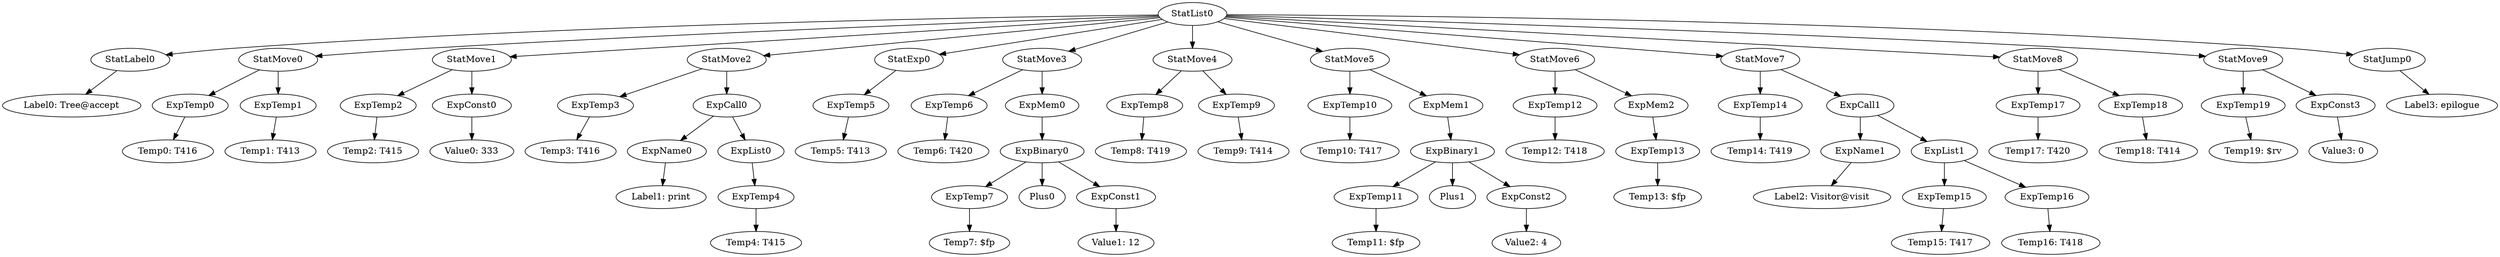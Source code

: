 digraph {
	ordering = out;
	ExpConst3 -> "Value3: 0";
	StatMove9 -> ExpTemp19;
	StatMove9 -> ExpConst3;
	ExpMem0 -> ExpBinary0;
	StatMove4 -> ExpTemp8;
	StatMove4 -> ExpTemp9;
	StatMove7 -> ExpTemp14;
	StatMove7 -> ExpCall1;
	ExpBinary0 -> ExpTemp7;
	ExpBinary0 -> Plus0;
	ExpBinary0 -> ExpConst1;
	StatMove3 -> ExpTemp6;
	StatMove3 -> ExpMem0;
	ExpTemp5 -> "Temp5: T413";
	ExpTemp1 -> "Temp1: T413";
	ExpTemp14 -> "Temp14: T419";
	ExpList0 -> ExpTemp4;
	ExpTemp4 -> "Temp4: T415";
	ExpCall0 -> ExpName0;
	ExpCall0 -> ExpList0;
	ExpTemp12 -> "Temp12: T418";
	ExpMem2 -> ExpTemp13;
	ExpTemp17 -> "Temp17: T420";
	ExpName0 -> "Label1: print";
	ExpTemp11 -> "Temp11: $fp";
	StatExp0 -> ExpTemp5;
	ExpTemp7 -> "Temp7: $fp";
	ExpTemp0 -> "Temp0: T416";
	StatList0 -> StatLabel0;
	StatList0 -> StatMove0;
	StatList0 -> StatMove1;
	StatList0 -> StatMove2;
	StatList0 -> StatExp0;
	StatList0 -> StatMove3;
	StatList0 -> StatMove4;
	StatList0 -> StatMove5;
	StatList0 -> StatMove6;
	StatList0 -> StatMove7;
	StatList0 -> StatMove8;
	StatList0 -> StatMove9;
	StatList0 -> StatJump0;
	StatLabel0 -> "Label0: Tree@accept";
	ExpConst0 -> "Value0: 333";
	ExpTemp3 -> "Temp3: T416";
	ExpConst1 -> "Value1: 12";
	StatMove5 -> ExpTemp10;
	StatMove5 -> ExpMem1;
	StatMove1 -> ExpTemp2;
	StatMove1 -> ExpConst0;
	ExpTemp18 -> "Temp18: T414";
	ExpTemp8 -> "Temp8: T419";
	ExpTemp2 -> "Temp2: T415";
	ExpTemp10 -> "Temp10: T417";
	ExpTemp9 -> "Temp9: T414";
	ExpList1 -> ExpTemp15;
	ExpList1 -> ExpTemp16;
	ExpBinary1 -> ExpTemp11;
	ExpBinary1 -> Plus1;
	ExpBinary1 -> ExpConst2;
	ExpConst2 -> "Value2: 4";
	ExpMem1 -> ExpBinary1;
	ExpTemp6 -> "Temp6: T420";
	StatMove6 -> ExpTemp12;
	StatMove6 -> ExpMem2;
	ExpTemp13 -> "Temp13: $fp";
	ExpTemp16 -> "Temp16: T418";
	ExpTemp15 -> "Temp15: T417";
	ExpName1 -> "Label2: Visitor@visit";
	StatJump0 -> "Label3: epilogue";
	ExpCall1 -> ExpName1;
	ExpCall1 -> ExpList1;
	StatMove0 -> ExpTemp0;
	StatMove0 -> ExpTemp1;
	StatMove8 -> ExpTemp17;
	StatMove8 -> ExpTemp18;
	StatMove2 -> ExpTemp3;
	StatMove2 -> ExpCall0;
	ExpTemp19 -> "Temp19: $rv";
}

